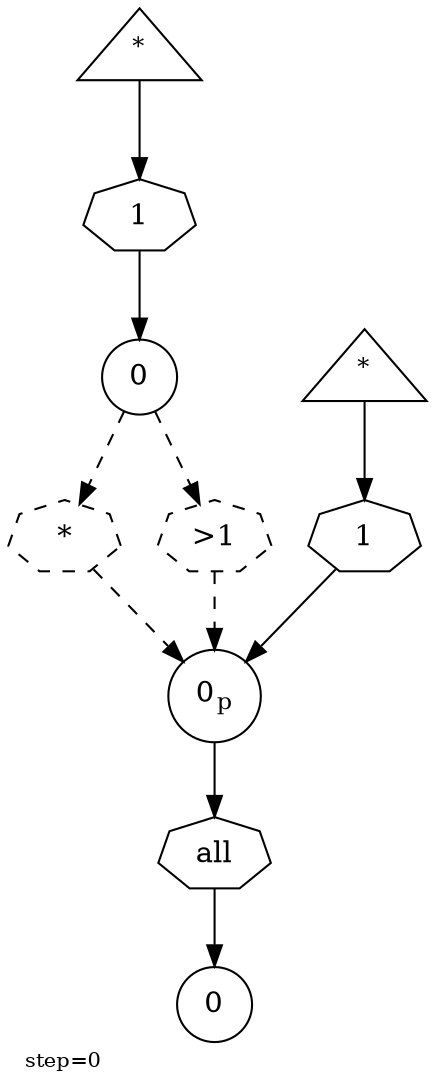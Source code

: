 digraph {
  graph  [labelloc=bottom,labeljust=left,fontsize="10",label="step=0"];
  "5037" [shape=triangle,peripheries="1",label=<<SUP>*</SUP>>,labelfontcolor=black,color=black];
  "5038" [shape=circle,peripheries="1",label=<0>,labelfontcolor=black,color=black];
  "5040" [shape=triangle,peripheries="1",label=<<SUP>*</SUP>>,labelfontcolor=black,color=black];
  "5041" [shape=circle,peripheries="1",label=<0<SUB>p</SUB>>,labelfontcolor=black,color=black];
  "5042" [shape=circle,peripheries="1",label=<0>,labelfontcolor=black,color=black];
  "5039" [label=<1>,peripheries="1",color=black,shape=septagon];
  "5037" -> "5039" [color=black];
  "5039" -> "5038" [color=black];
  "5043" [label=<1>,peripheries="1",color=black,shape=septagon];
  "5040" -> "5043" [color=black];
  "5043" -> "5041" [color=black];
  "5044" [label=<all>,peripheries="1",color=black,shape=septagon];
  "5041" -> "5044" [color=black];
  "5044" -> "5042" [color=black];
  "5045" [label=<*>,peripheries="1",color=black,style=dashed,shape=septagon];
  "5038" -> "5045" [style=dashed,color=black];
  "5045" -> "5041" [style=dashed,color=black];
  "5046" [label=<&gt;1>,peripheries="1",color=black,style=dashed,shape=septagon];
  "5038" -> "5046" [style=dashed,color=black];
  "5046" -> "5041" [style=dashed,color=black];
}
